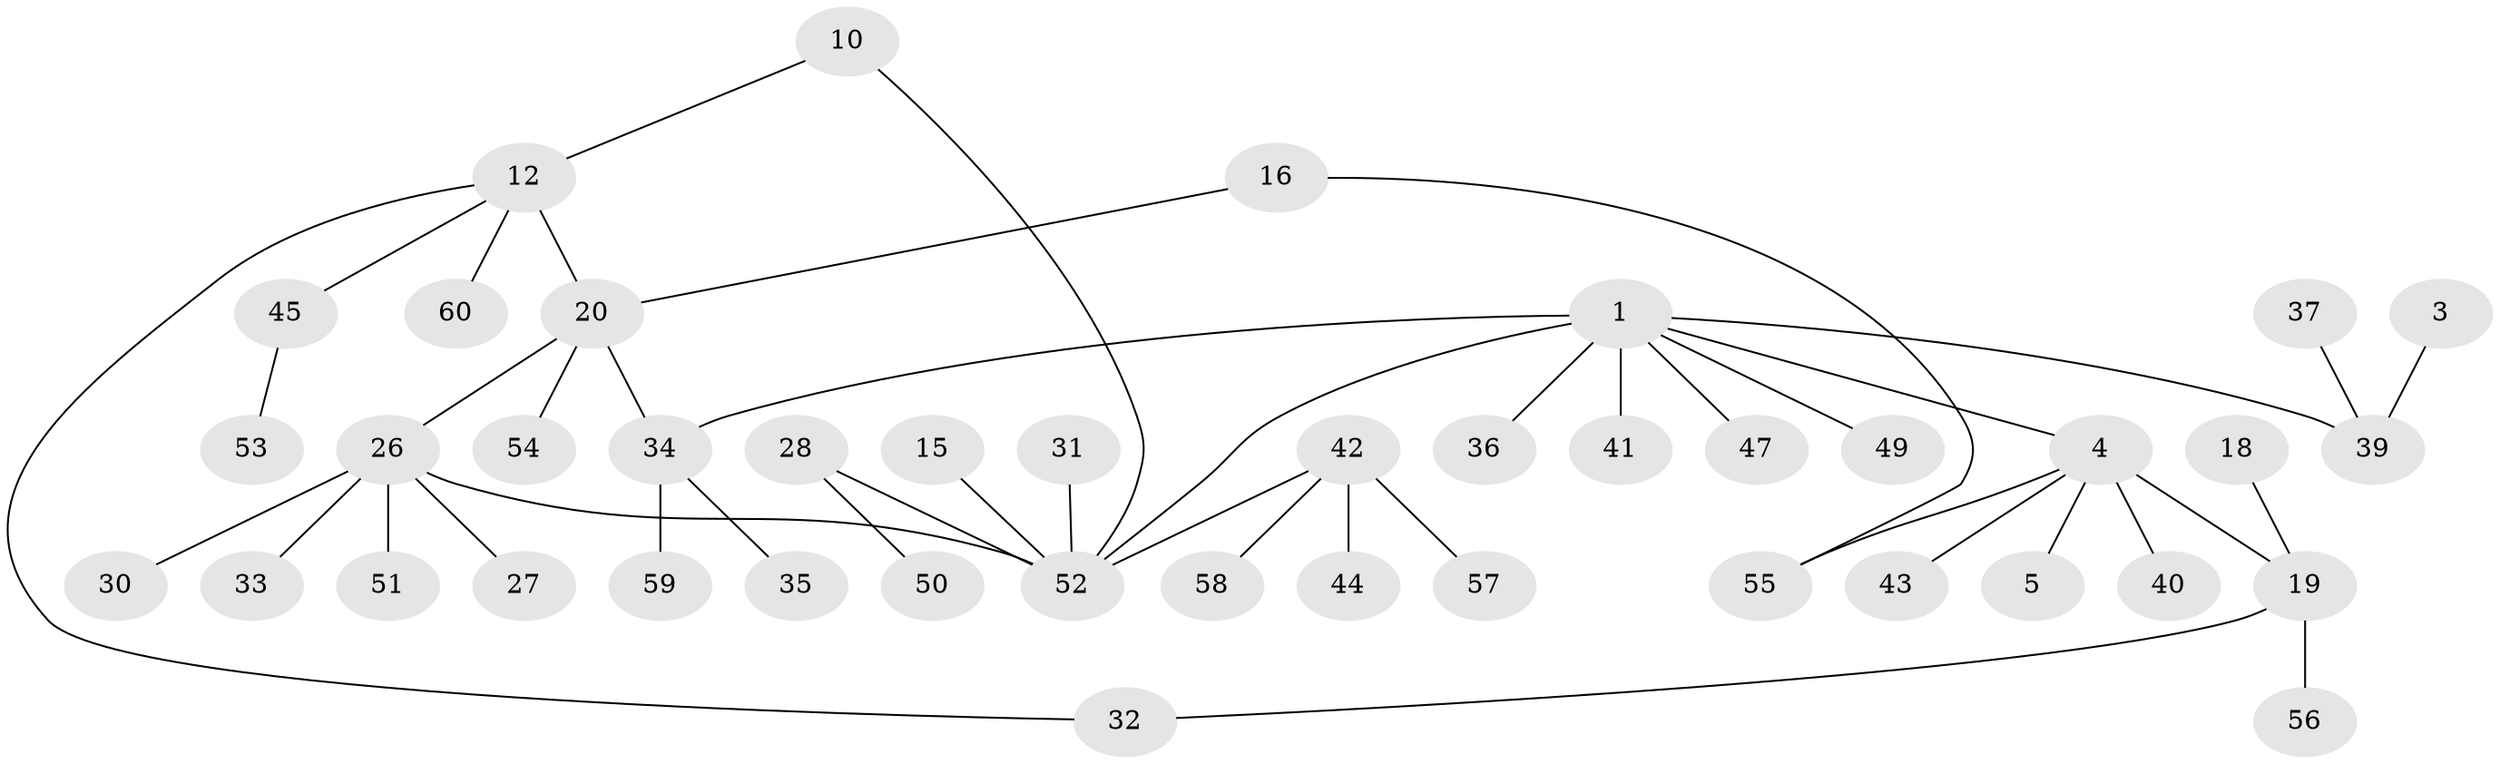 // original degree distribution, {11: 0.016666666666666666, 4: 0.05, 1: 0.48333333333333334, 8: 0.03333333333333333, 3: 0.18333333333333332, 2: 0.18333333333333332, 6: 0.03333333333333333, 5: 0.016666666666666666}
// Generated by graph-tools (version 1.1) at 2025/50/03/04/25 21:50:28]
// undirected, 42 vertices, 45 edges
graph export_dot {
graph [start="1"]
  node [color=gray90,style=filled];
  1;
  3;
  4;
  5;
  10;
  12;
  15;
  16;
  18;
  19 [super="+8"];
  20 [super="+13"];
  26;
  27;
  28;
  30;
  31;
  32 [super="+21"];
  33;
  34 [super="+29+25"];
  35;
  36;
  37;
  39 [super="+2"];
  40;
  41 [super="+24"];
  42 [super="+7"];
  43 [super="+9"];
  44;
  45 [super="+14"];
  47;
  49;
  50;
  51;
  52 [super="+6"];
  53;
  54;
  55 [super="+48"];
  56;
  57;
  58;
  59;
  60;
  1 -- 4;
  1 -- 36;
  1 -- 39 [weight=2];
  1 -- 47;
  1 -- 49;
  1 -- 52 [weight=2];
  1 -- 34 [weight=2];
  1 -- 41;
  3 -- 39;
  4 -- 5;
  4 -- 19 [weight=2];
  4 -- 40;
  4 -- 55 [weight=2];
  4 -- 43;
  10 -- 12;
  10 -- 52;
  12 -- 20 [weight=2];
  12 -- 60;
  12 -- 32;
  12 -- 45;
  15 -- 52;
  16 -- 20 [weight=2];
  16 -- 55;
  18 -- 19;
  19 -- 56;
  19 -- 32;
  20 -- 26;
  20 -- 34;
  20 -- 54;
  26 -- 27;
  26 -- 30;
  26 -- 33;
  26 -- 51;
  26 -- 52;
  28 -- 50;
  28 -- 52;
  31 -- 52;
  34 -- 59;
  34 -- 35;
  37 -- 39;
  42 -- 57;
  42 -- 58;
  42 -- 44;
  42 -- 52;
  45 -- 53;
}

